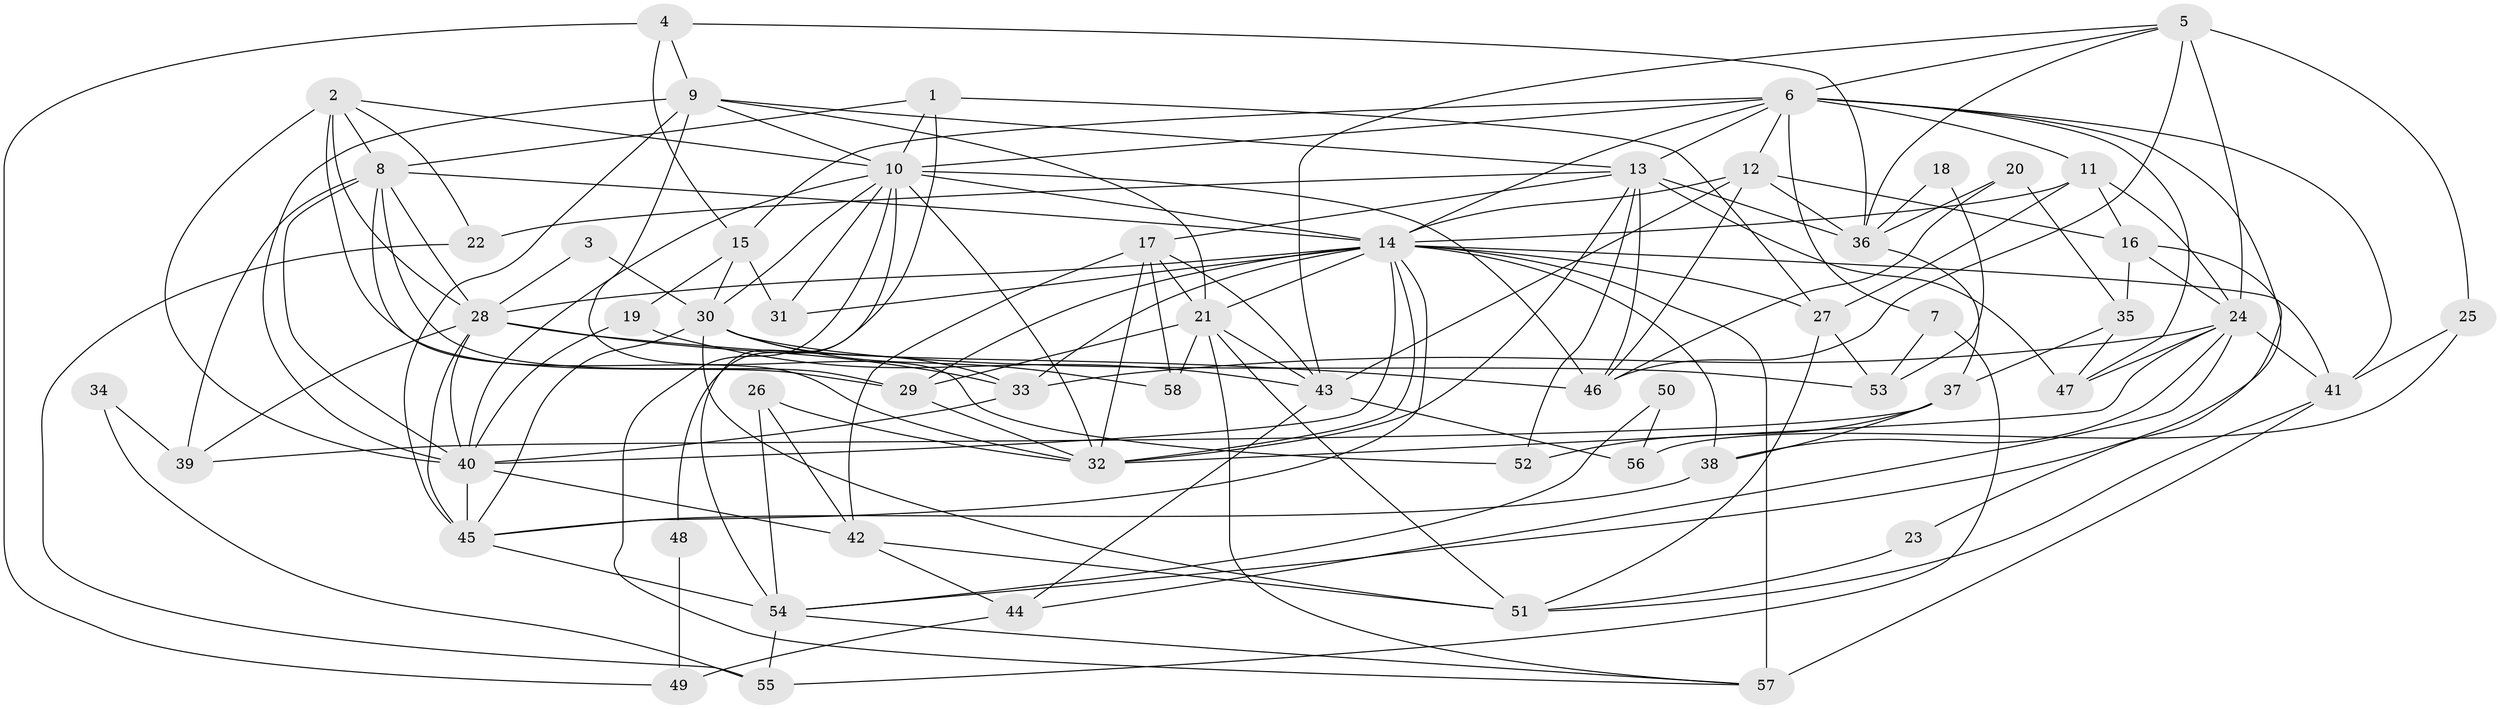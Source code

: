 // original degree distribution, {4: 0.25217391304347825, 2: 0.11304347826086956, 3: 0.3217391304347826, 7: 0.05217391304347826, 6: 0.05217391304347826, 5: 0.1826086956521739, 8: 0.02608695652173913}
// Generated by graph-tools (version 1.1) at 2025/50/03/04/25 22:50:54]
// undirected, 58 vertices, 156 edges
graph export_dot {
  node [color=gray90,style=filled];
  1;
  2;
  3;
  4;
  5;
  6;
  7;
  8;
  9;
  10;
  11;
  12;
  13;
  14;
  15;
  16;
  17;
  18;
  19;
  20;
  21;
  22;
  23;
  24;
  25;
  26;
  27;
  28;
  29;
  30;
  31;
  32;
  33;
  34;
  35;
  36;
  37;
  38;
  39;
  40;
  41;
  42;
  43;
  44;
  45;
  46;
  47;
  48;
  49;
  50;
  51;
  52;
  53;
  54;
  55;
  56;
  57;
  58;
  1 -- 8 [weight=1.0];
  1 -- 10 [weight=1.0];
  1 -- 27 [weight=1.0];
  1 -- 48 [weight=1.0];
  2 -- 8 [weight=1.0];
  2 -- 10 [weight=1.0];
  2 -- 22 [weight=1.0];
  2 -- 28 [weight=1.0];
  2 -- 29 [weight=1.0];
  2 -- 40 [weight=1.0];
  3 -- 28 [weight=1.0];
  3 -- 30 [weight=1.0];
  4 -- 9 [weight=1.0];
  4 -- 15 [weight=1.0];
  4 -- 36 [weight=1.0];
  4 -- 49 [weight=1.0];
  5 -- 6 [weight=1.0];
  5 -- 24 [weight=2.0];
  5 -- 25 [weight=1.0];
  5 -- 36 [weight=1.0];
  5 -- 43 [weight=1.0];
  5 -- 46 [weight=1.0];
  6 -- 7 [weight=1.0];
  6 -- 10 [weight=1.0];
  6 -- 11 [weight=1.0];
  6 -- 12 [weight=1.0];
  6 -- 13 [weight=1.0];
  6 -- 14 [weight=1.0];
  6 -- 15 [weight=1.0];
  6 -- 41 [weight=1.0];
  6 -- 47 [weight=1.0];
  6 -- 54 [weight=1.0];
  7 -- 53 [weight=1.0];
  7 -- 55 [weight=1.0];
  8 -- 14 [weight=1.0];
  8 -- 28 [weight=1.0];
  8 -- 29 [weight=1.0];
  8 -- 32 [weight=1.0];
  8 -- 39 [weight=1.0];
  8 -- 40 [weight=1.0];
  9 -- 10 [weight=1.0];
  9 -- 13 [weight=1.0];
  9 -- 21 [weight=1.0];
  9 -- 40 [weight=1.0];
  9 -- 45 [weight=2.0];
  9 -- 52 [weight=1.0];
  10 -- 14 [weight=1.0];
  10 -- 30 [weight=1.0];
  10 -- 31 [weight=1.0];
  10 -- 32 [weight=1.0];
  10 -- 40 [weight=1.0];
  10 -- 46 [weight=1.0];
  10 -- 54 [weight=1.0];
  10 -- 57 [weight=1.0];
  11 -- 14 [weight=1.0];
  11 -- 16 [weight=1.0];
  11 -- 24 [weight=1.0];
  11 -- 27 [weight=1.0];
  12 -- 14 [weight=1.0];
  12 -- 16 [weight=1.0];
  12 -- 36 [weight=1.0];
  12 -- 43 [weight=1.0];
  12 -- 46 [weight=1.0];
  13 -- 17 [weight=1.0];
  13 -- 22 [weight=1.0];
  13 -- 32 [weight=1.0];
  13 -- 36 [weight=2.0];
  13 -- 46 [weight=2.0];
  13 -- 47 [weight=2.0];
  13 -- 52 [weight=1.0];
  14 -- 21 [weight=1.0];
  14 -- 27 [weight=1.0];
  14 -- 28 [weight=2.0];
  14 -- 29 [weight=1.0];
  14 -- 31 [weight=1.0];
  14 -- 32 [weight=1.0];
  14 -- 33 [weight=1.0];
  14 -- 38 [weight=2.0];
  14 -- 40 [weight=1.0];
  14 -- 41 [weight=1.0];
  14 -- 45 [weight=1.0];
  14 -- 57 [weight=3.0];
  15 -- 19 [weight=1.0];
  15 -- 30 [weight=1.0];
  15 -- 31 [weight=1.0];
  16 -- 23 [weight=1.0];
  16 -- 24 [weight=1.0];
  16 -- 35 [weight=1.0];
  17 -- 21 [weight=1.0];
  17 -- 32 [weight=1.0];
  17 -- 42 [weight=1.0];
  17 -- 43 [weight=1.0];
  17 -- 58 [weight=1.0];
  18 -- 36 [weight=1.0];
  18 -- 53 [weight=1.0];
  19 -- 40 [weight=1.0];
  19 -- 43 [weight=1.0];
  20 -- 35 [weight=1.0];
  20 -- 36 [weight=1.0];
  20 -- 46 [weight=1.0];
  21 -- 29 [weight=1.0];
  21 -- 43 [weight=1.0];
  21 -- 51 [weight=1.0];
  21 -- 57 [weight=1.0];
  21 -- 58 [weight=1.0];
  22 -- 55 [weight=1.0];
  23 -- 51 [weight=1.0];
  24 -- 32 [weight=1.0];
  24 -- 33 [weight=2.0];
  24 -- 38 [weight=1.0];
  24 -- 41 [weight=1.0];
  24 -- 44 [weight=1.0];
  24 -- 47 [weight=1.0];
  25 -- 41 [weight=1.0];
  25 -- 56 [weight=1.0];
  26 -- 32 [weight=1.0];
  26 -- 42 [weight=1.0];
  26 -- 54 [weight=1.0];
  27 -- 51 [weight=1.0];
  27 -- 53 [weight=1.0];
  28 -- 33 [weight=2.0];
  28 -- 39 [weight=1.0];
  28 -- 40 [weight=2.0];
  28 -- 45 [weight=2.0];
  28 -- 46 [weight=5.0];
  29 -- 32 [weight=1.0];
  30 -- 33 [weight=1.0];
  30 -- 45 [weight=1.0];
  30 -- 51 [weight=1.0];
  30 -- 53 [weight=1.0];
  30 -- 58 [weight=1.0];
  33 -- 40 [weight=2.0];
  34 -- 39 [weight=1.0];
  34 -- 55 [weight=1.0];
  35 -- 37 [weight=1.0];
  35 -- 47 [weight=1.0];
  36 -- 37 [weight=1.0];
  37 -- 38 [weight=1.0];
  37 -- 39 [weight=1.0];
  37 -- 52 [weight=1.0];
  38 -- 45 [weight=1.0];
  40 -- 42 [weight=1.0];
  40 -- 45 [weight=1.0];
  41 -- 51 [weight=1.0];
  41 -- 57 [weight=1.0];
  42 -- 44 [weight=1.0];
  42 -- 51 [weight=1.0];
  43 -- 44 [weight=1.0];
  43 -- 56 [weight=1.0];
  44 -- 49 [weight=1.0];
  45 -- 54 [weight=1.0];
  48 -- 49 [weight=1.0];
  50 -- 54 [weight=1.0];
  50 -- 56 [weight=1.0];
  54 -- 55 [weight=1.0];
  54 -- 57 [weight=1.0];
}
